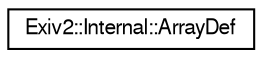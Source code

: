 digraph "Graphical Class Hierarchy"
{
  edge [fontname="FreeSans",fontsize="10",labelfontname="FreeSans",labelfontsize="10"];
  node [fontname="FreeSans",fontsize="10",shape=record];
  rankdir="LR";
  Node1 [label="Exiv2::Internal::ArrayDef",height=0.2,width=0.4,color="black", fillcolor="white", style="filled",URL="$structExiv2_1_1Internal_1_1ArrayDef.html",tooltip="Defines one tag in a binary array. "];
}
